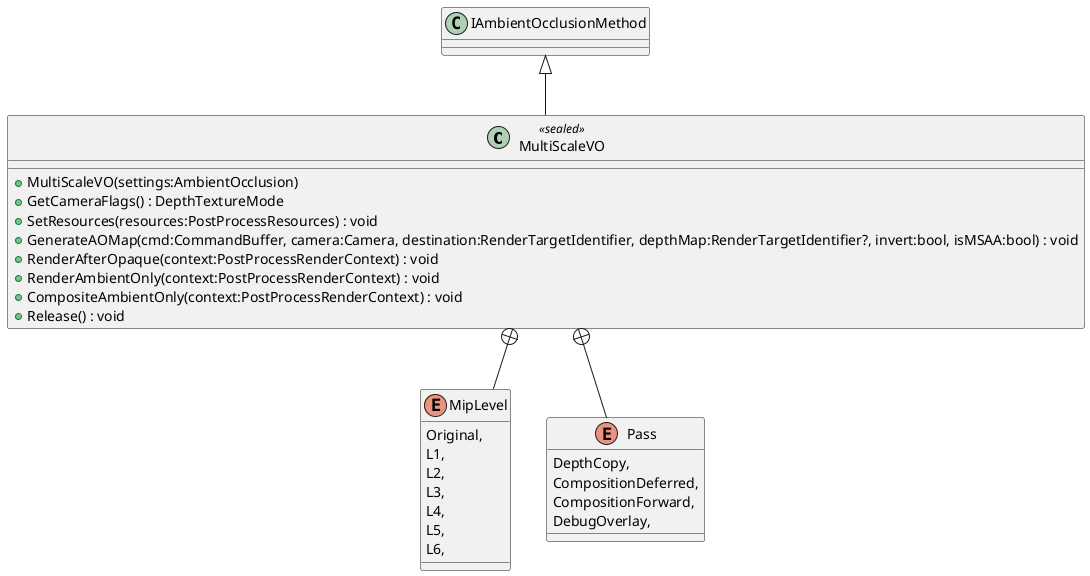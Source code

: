 @startuml
class MultiScaleVO <<sealed>> {
    + MultiScaleVO(settings:AmbientOcclusion)
    + GetCameraFlags() : DepthTextureMode
    + SetResources(resources:PostProcessResources) : void
    + GenerateAOMap(cmd:CommandBuffer, camera:Camera, destination:RenderTargetIdentifier, depthMap:RenderTargetIdentifier?, invert:bool, isMSAA:bool) : void
    + RenderAfterOpaque(context:PostProcessRenderContext) : void
    + RenderAmbientOnly(context:PostProcessRenderContext) : void
    + CompositeAmbientOnly(context:PostProcessRenderContext) : void
    + Release() : void
}
enum MipLevel {
    Original,
    L1,
    L2,
    L3,
    L4,
    L5,
    L6,
}
enum Pass {
    DepthCopy,
    CompositionDeferred,
    CompositionForward,
    DebugOverlay,
}
IAmbientOcclusionMethod <|-- MultiScaleVO
MultiScaleVO +-- MipLevel
MultiScaleVO +-- Pass
@enduml
